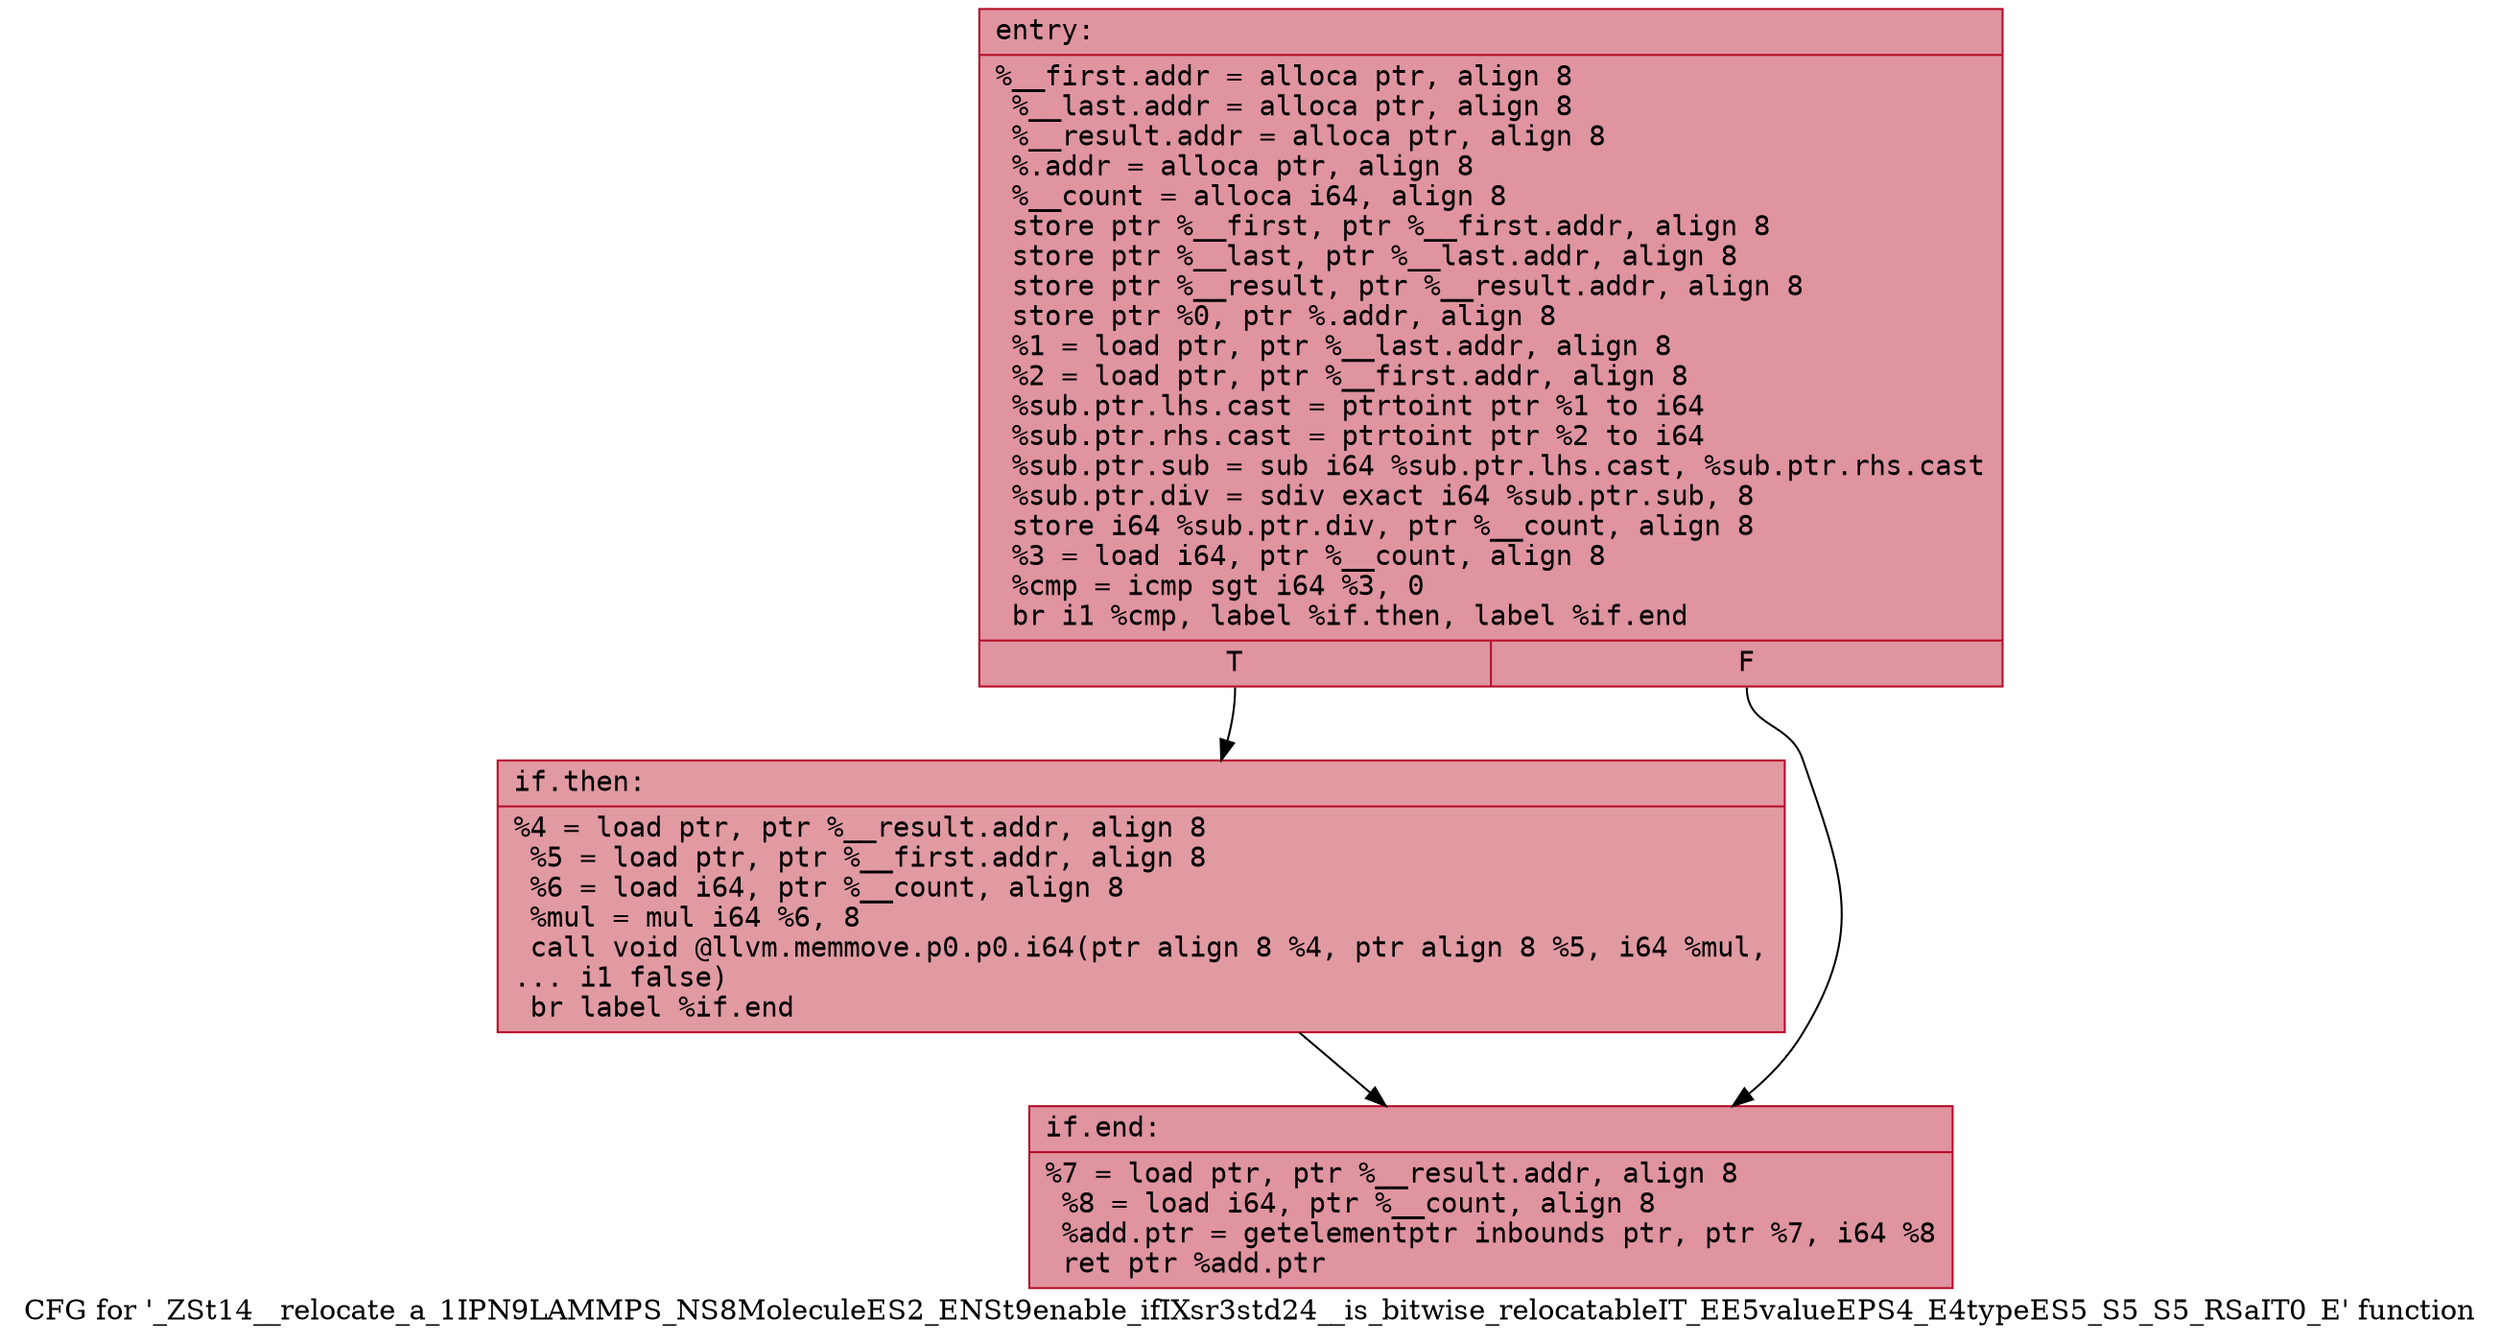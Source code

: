 digraph "CFG for '_ZSt14__relocate_a_1IPN9LAMMPS_NS8MoleculeES2_ENSt9enable_ifIXsr3std24__is_bitwise_relocatableIT_EE5valueEPS4_E4typeES5_S5_S5_RSaIT0_E' function" {
	label="CFG for '_ZSt14__relocate_a_1IPN9LAMMPS_NS8MoleculeES2_ENSt9enable_ifIXsr3std24__is_bitwise_relocatableIT_EE5valueEPS4_E4typeES5_S5_S5_RSaIT0_E' function";

	Node0x55aea934a700 [shape=record,color="#b70d28ff", style=filled, fillcolor="#b70d2870" fontname="Courier",label="{entry:\l|  %__first.addr = alloca ptr, align 8\l  %__last.addr = alloca ptr, align 8\l  %__result.addr = alloca ptr, align 8\l  %.addr = alloca ptr, align 8\l  %__count = alloca i64, align 8\l  store ptr %__first, ptr %__first.addr, align 8\l  store ptr %__last, ptr %__last.addr, align 8\l  store ptr %__result, ptr %__result.addr, align 8\l  store ptr %0, ptr %.addr, align 8\l  %1 = load ptr, ptr %__last.addr, align 8\l  %2 = load ptr, ptr %__first.addr, align 8\l  %sub.ptr.lhs.cast = ptrtoint ptr %1 to i64\l  %sub.ptr.rhs.cast = ptrtoint ptr %2 to i64\l  %sub.ptr.sub = sub i64 %sub.ptr.lhs.cast, %sub.ptr.rhs.cast\l  %sub.ptr.div = sdiv exact i64 %sub.ptr.sub, 8\l  store i64 %sub.ptr.div, ptr %__count, align 8\l  %3 = load i64, ptr %__count, align 8\l  %cmp = icmp sgt i64 %3, 0\l  br i1 %cmp, label %if.then, label %if.end\l|{<s0>T|<s1>F}}"];
	Node0x55aea934a700:s0 -> Node0x55aea934b240[tooltip="entry -> if.then\nProbability 62.50%" ];
	Node0x55aea934a700:s1 -> Node0x55aea934b2b0[tooltip="entry -> if.end\nProbability 37.50%" ];
	Node0x55aea934b240 [shape=record,color="#b70d28ff", style=filled, fillcolor="#bb1b2c70" fontname="Courier",label="{if.then:\l|  %4 = load ptr, ptr %__result.addr, align 8\l  %5 = load ptr, ptr %__first.addr, align 8\l  %6 = load i64, ptr %__count, align 8\l  %mul = mul i64 %6, 8\l  call void @llvm.memmove.p0.p0.i64(ptr align 8 %4, ptr align 8 %5, i64 %mul,\l... i1 false)\l  br label %if.end\l}"];
	Node0x55aea934b240 -> Node0x55aea934b2b0[tooltip="if.then -> if.end\nProbability 100.00%" ];
	Node0x55aea934b2b0 [shape=record,color="#b70d28ff", style=filled, fillcolor="#b70d2870" fontname="Courier",label="{if.end:\l|  %7 = load ptr, ptr %__result.addr, align 8\l  %8 = load i64, ptr %__count, align 8\l  %add.ptr = getelementptr inbounds ptr, ptr %7, i64 %8\l  ret ptr %add.ptr\l}"];
}
